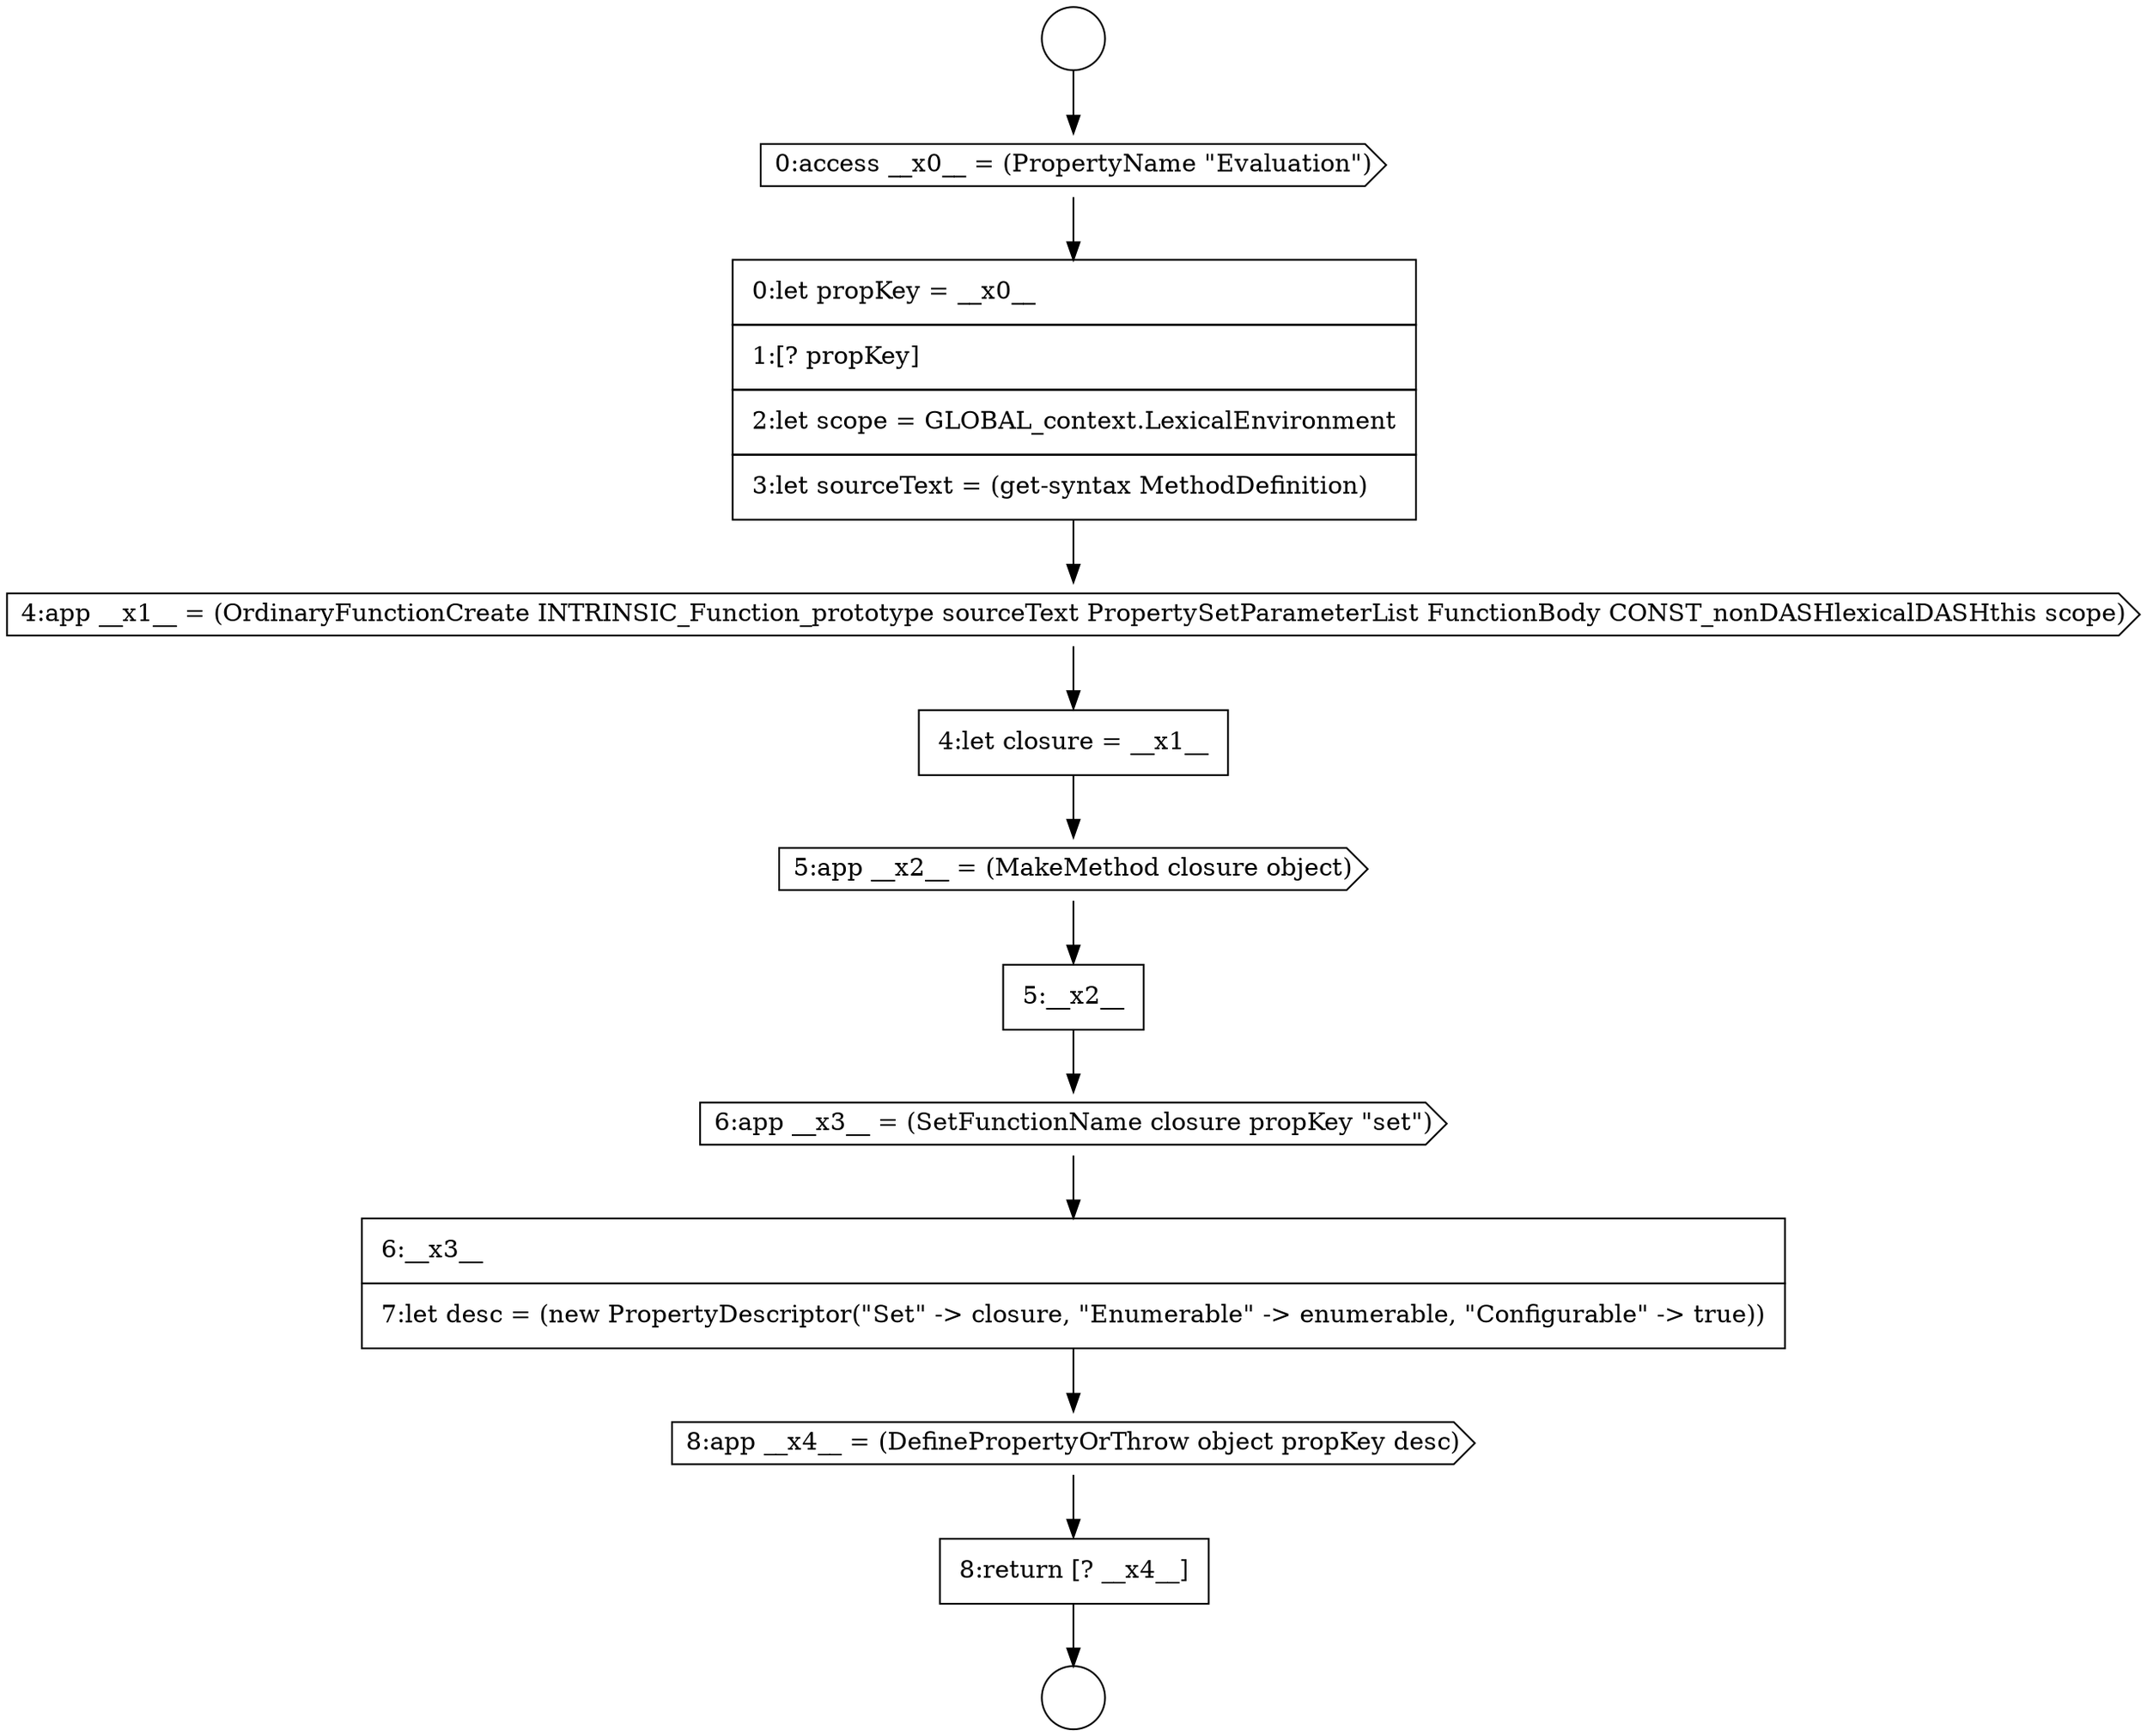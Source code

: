 digraph {
  node9172 [shape=cds, label=<<font color="black">5:app __x2__ = (MakeMethod closure object)</font>> color="black" fillcolor="white" style=filled]
  node9167 [shape=circle label=" " color="black" fillcolor="white" style=filled]
  node9175 [shape=none, margin=0, label=<<font color="black">
    <table border="0" cellborder="1" cellspacing="0" cellpadding="10">
      <tr><td align="left">6:__x3__</td></tr>
      <tr><td align="left">7:let desc = (new PropertyDescriptor(&quot;Set&quot; -&gt; closure, &quot;Enumerable&quot; -&gt; enumerable, &quot;Configurable&quot; -&gt; true))</td></tr>
    </table>
  </font>> color="black" fillcolor="white" style=filled]
  node9177 [shape=none, margin=0, label=<<font color="black">
    <table border="0" cellborder="1" cellspacing="0" cellpadding="10">
      <tr><td align="left">8:return [? __x4__]</td></tr>
    </table>
  </font>> color="black" fillcolor="white" style=filled]
  node9174 [shape=cds, label=<<font color="black">6:app __x3__ = (SetFunctionName closure propKey &quot;set&quot;)</font>> color="black" fillcolor="white" style=filled]
  node9170 [shape=cds, label=<<font color="black">4:app __x1__ = (OrdinaryFunctionCreate INTRINSIC_Function_prototype sourceText PropertySetParameterList FunctionBody CONST_nonDASHlexicalDASHthis scope)</font>> color="black" fillcolor="white" style=filled]
  node9173 [shape=none, margin=0, label=<<font color="black">
    <table border="0" cellborder="1" cellspacing="0" cellpadding="10">
      <tr><td align="left">5:__x2__</td></tr>
    </table>
  </font>> color="black" fillcolor="white" style=filled]
  node9166 [shape=circle label=" " color="black" fillcolor="white" style=filled]
  node9176 [shape=cds, label=<<font color="black">8:app __x4__ = (DefinePropertyOrThrow object propKey desc)</font>> color="black" fillcolor="white" style=filled]
  node9168 [shape=cds, label=<<font color="black">0:access __x0__ = (PropertyName &quot;Evaluation&quot;)</font>> color="black" fillcolor="white" style=filled]
  node9169 [shape=none, margin=0, label=<<font color="black">
    <table border="0" cellborder="1" cellspacing="0" cellpadding="10">
      <tr><td align="left">0:let propKey = __x0__</td></tr>
      <tr><td align="left">1:[? propKey]</td></tr>
      <tr><td align="left">2:let scope = GLOBAL_context.LexicalEnvironment</td></tr>
      <tr><td align="left">3:let sourceText = (get-syntax MethodDefinition)</td></tr>
    </table>
  </font>> color="black" fillcolor="white" style=filled]
  node9171 [shape=none, margin=0, label=<<font color="black">
    <table border="0" cellborder="1" cellspacing="0" cellpadding="10">
      <tr><td align="left">4:let closure = __x1__</td></tr>
    </table>
  </font>> color="black" fillcolor="white" style=filled]
  node9176 -> node9177 [ color="black"]
  node9173 -> node9174 [ color="black"]
  node9169 -> node9170 [ color="black"]
  node9174 -> node9175 [ color="black"]
  node9175 -> node9176 [ color="black"]
  node9177 -> node9167 [ color="black"]
  node9172 -> node9173 [ color="black"]
  node9170 -> node9171 [ color="black"]
  node9168 -> node9169 [ color="black"]
  node9166 -> node9168 [ color="black"]
  node9171 -> node9172 [ color="black"]
}
